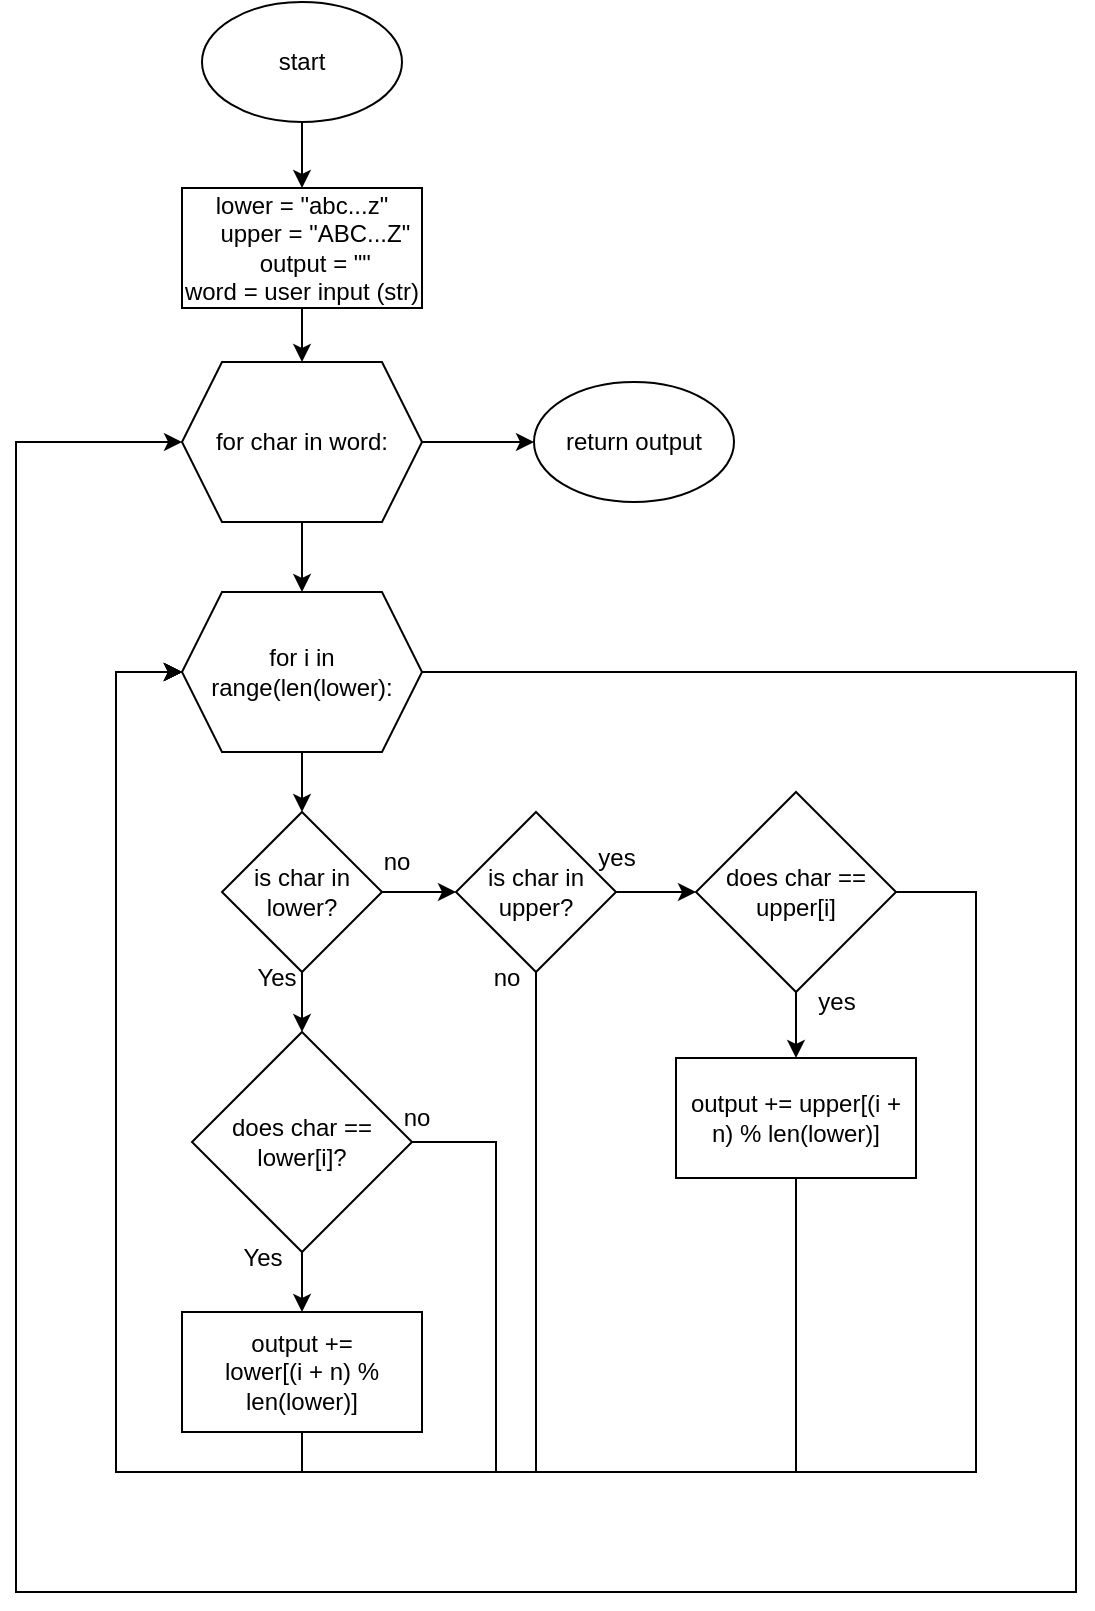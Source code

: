 <mxfile version="24.7.17">
  <diagram name="Page-1" id="BDMaca4tNWh2_gFdrc6Y">
    <mxGraphModel dx="472" dy="607" grid="1" gridSize="10" guides="1" tooltips="1" connect="1" arrows="1" fold="1" page="1" pageScale="1" pageWidth="850" pageHeight="1100" math="0" shadow="0">
      <root>
        <mxCell id="0" />
        <mxCell id="1" parent="0" />
        <mxCell id="cHG2QNLBliySzH62v2Su-18" style="edgeStyle=orthogonalEdgeStyle;rounded=0;orthogonalLoop=1;jettySize=auto;html=1;exitX=0.5;exitY=1;exitDx=0;exitDy=0;entryX=0;entryY=0.5;entryDx=0;entryDy=0;" parent="1" edge="1">
          <mxGeometry relative="1" as="geometry">
            <mxPoint x="140" y="650.0" as="targetPoint" />
            <Array as="points">
              <mxPoint x="200" y="810" />
              <mxPoint x="90" y="810" />
              <mxPoint x="90" y="650" />
            </Array>
          </mxGeometry>
        </mxCell>
        <mxCell id="Dd2x5SI80GlNWn_Gx7xL-3" value="" style="edgeStyle=orthogonalEdgeStyle;rounded=0;orthogonalLoop=1;jettySize=auto;html=1;" parent="1" source="Dd2x5SI80GlNWn_Gx7xL-1" target="Dd2x5SI80GlNWn_Gx7xL-2" edge="1">
          <mxGeometry relative="1" as="geometry" />
        </mxCell>
        <mxCell id="Dd2x5SI80GlNWn_Gx7xL-1" value="start" style="ellipse;whiteSpace=wrap;html=1;" parent="1" vertex="1">
          <mxGeometry x="153" y="95" width="100" height="60" as="geometry" />
        </mxCell>
        <mxCell id="Dd2x5SI80GlNWn_Gx7xL-5" value="" style="edgeStyle=orthogonalEdgeStyle;rounded=0;orthogonalLoop=1;jettySize=auto;html=1;" parent="1" source="Dd2x5SI80GlNWn_Gx7xL-2" target="Dd2x5SI80GlNWn_Gx7xL-4" edge="1">
          <mxGeometry relative="1" as="geometry" />
        </mxCell>
        <mxCell id="Dd2x5SI80GlNWn_Gx7xL-2" value="&lt;div&gt;lower = &quot;abc...z&quot;&lt;/div&gt;&lt;div&gt;&amp;nbsp; &amp;nbsp; upper = &quot;ABC...Z&quot;&lt;/div&gt;&lt;div&gt;&amp;nbsp; &amp;nbsp; output = &quot;&quot;&lt;/div&gt;&lt;div&gt;word = user input (str)&lt;/div&gt;" style="rounded=0;whiteSpace=wrap;html=1;" parent="1" vertex="1">
          <mxGeometry x="143" y="188" width="120" height="60" as="geometry" />
        </mxCell>
        <mxCell id="Dd2x5SI80GlNWn_Gx7xL-7" value="" style="edgeStyle=orthogonalEdgeStyle;rounded=0;orthogonalLoop=1;jettySize=auto;html=1;" parent="1" source="Dd2x5SI80GlNWn_Gx7xL-4" target="Dd2x5SI80GlNWn_Gx7xL-6" edge="1">
          <mxGeometry relative="1" as="geometry" />
        </mxCell>
        <mxCell id="Dd2x5SI80GlNWn_Gx7xL-41" value="" style="edgeStyle=orthogonalEdgeStyle;rounded=0;orthogonalLoop=1;jettySize=auto;html=1;" parent="1" source="Dd2x5SI80GlNWn_Gx7xL-4" target="Dd2x5SI80GlNWn_Gx7xL-40" edge="1">
          <mxGeometry relative="1" as="geometry" />
        </mxCell>
        <mxCell id="Dd2x5SI80GlNWn_Gx7xL-4" value="for char in word:" style="shape=hexagon;perimeter=hexagonPerimeter2;whiteSpace=wrap;html=1;fixedSize=1;rounded=0;" parent="1" vertex="1">
          <mxGeometry x="143" y="275" width="120" height="80" as="geometry" />
        </mxCell>
        <mxCell id="Dd2x5SI80GlNWn_Gx7xL-9" value="" style="edgeStyle=orthogonalEdgeStyle;rounded=0;orthogonalLoop=1;jettySize=auto;html=1;" parent="1" source="Dd2x5SI80GlNWn_Gx7xL-6" target="Dd2x5SI80GlNWn_Gx7xL-8" edge="1">
          <mxGeometry relative="1" as="geometry" />
        </mxCell>
        <mxCell id="Dd2x5SI80GlNWn_Gx7xL-37" style="edgeStyle=orthogonalEdgeStyle;rounded=0;orthogonalLoop=1;jettySize=auto;html=1;exitX=1;exitY=0.5;exitDx=0;exitDy=0;entryX=0;entryY=0.5;entryDx=0;entryDy=0;" parent="1" source="Dd2x5SI80GlNWn_Gx7xL-6" target="Dd2x5SI80GlNWn_Gx7xL-4" edge="1">
          <mxGeometry relative="1" as="geometry">
            <Array as="points">
              <mxPoint x="590" y="430" />
              <mxPoint x="590" y="890" />
              <mxPoint x="60" y="890" />
              <mxPoint x="60" y="315" />
            </Array>
          </mxGeometry>
        </mxCell>
        <mxCell id="Dd2x5SI80GlNWn_Gx7xL-6" value="for i in range(len(lower):" style="shape=hexagon;perimeter=hexagonPerimeter2;whiteSpace=wrap;html=1;fixedSize=1;rounded=0;" parent="1" vertex="1">
          <mxGeometry x="143" y="390" width="120" height="80" as="geometry" />
        </mxCell>
        <mxCell id="Dd2x5SI80GlNWn_Gx7xL-11" value="" style="edgeStyle=orthogonalEdgeStyle;rounded=0;orthogonalLoop=1;jettySize=auto;html=1;" parent="1" source="Dd2x5SI80GlNWn_Gx7xL-8" target="Dd2x5SI80GlNWn_Gx7xL-10" edge="1">
          <mxGeometry relative="1" as="geometry" />
        </mxCell>
        <mxCell id="Dd2x5SI80GlNWn_Gx7xL-22" value="" style="edgeStyle=orthogonalEdgeStyle;rounded=0;orthogonalLoop=1;jettySize=auto;html=1;" parent="1" source="Dd2x5SI80GlNWn_Gx7xL-8" target="Dd2x5SI80GlNWn_Gx7xL-21" edge="1">
          <mxGeometry relative="1" as="geometry" />
        </mxCell>
        <mxCell id="Dd2x5SI80GlNWn_Gx7xL-8" value="is char in&lt;br&gt;lower?" style="rhombus;whiteSpace=wrap;html=1;rounded=0;" parent="1" vertex="1">
          <mxGeometry x="163" y="500" width="80" height="80" as="geometry" />
        </mxCell>
        <mxCell id="Dd2x5SI80GlNWn_Gx7xL-14" value="" style="edgeStyle=orthogonalEdgeStyle;rounded=0;orthogonalLoop=1;jettySize=auto;html=1;" parent="1" source="Dd2x5SI80GlNWn_Gx7xL-10" target="Dd2x5SI80GlNWn_Gx7xL-13" edge="1">
          <mxGeometry relative="1" as="geometry" />
        </mxCell>
        <mxCell id="Dd2x5SI80GlNWn_Gx7xL-10" value="does char == lower[i]?" style="rhombus;whiteSpace=wrap;html=1;rounded=0;" parent="1" vertex="1">
          <mxGeometry x="148" y="610" width="110" height="110" as="geometry" />
        </mxCell>
        <mxCell id="Dd2x5SI80GlNWn_Gx7xL-12" value="Yes" style="text;html=1;align=center;verticalAlign=middle;resizable=0;points=[];autosize=1;strokeColor=none;fillColor=none;" parent="1" vertex="1">
          <mxGeometry x="170" y="568" width="40" height="30" as="geometry" />
        </mxCell>
        <mxCell id="Dd2x5SI80GlNWn_Gx7xL-16" style="edgeStyle=orthogonalEdgeStyle;rounded=0;orthogonalLoop=1;jettySize=auto;html=1;exitX=0.5;exitY=1;exitDx=0;exitDy=0;entryX=0;entryY=0.5;entryDx=0;entryDy=0;" parent="1" source="Dd2x5SI80GlNWn_Gx7xL-13" target="Dd2x5SI80GlNWn_Gx7xL-6" edge="1">
          <mxGeometry relative="1" as="geometry">
            <Array as="points">
              <mxPoint x="203" y="830" />
              <mxPoint x="110" y="830" />
              <mxPoint x="110" y="430" />
            </Array>
          </mxGeometry>
        </mxCell>
        <mxCell id="Dd2x5SI80GlNWn_Gx7xL-13" value="output += &lt;br&gt;lower[(i + n) % len(lower)]" style="whiteSpace=wrap;html=1;rounded=0;" parent="1" vertex="1">
          <mxGeometry x="143" y="750" width="120" height="60" as="geometry" />
        </mxCell>
        <mxCell id="Dd2x5SI80GlNWn_Gx7xL-15" value="Yes" style="text;html=1;align=center;verticalAlign=middle;resizable=0;points=[];autosize=1;strokeColor=none;fillColor=none;" parent="1" vertex="1">
          <mxGeometry x="163" y="708" width="40" height="30" as="geometry" />
        </mxCell>
        <mxCell id="Dd2x5SI80GlNWn_Gx7xL-17" style="edgeStyle=orthogonalEdgeStyle;rounded=0;orthogonalLoop=1;jettySize=auto;html=1;exitX=1;exitY=0.5;exitDx=0;exitDy=0;entryX=0;entryY=0.5;entryDx=0;entryDy=0;" parent="1" source="Dd2x5SI80GlNWn_Gx7xL-10" target="Dd2x5SI80GlNWn_Gx7xL-6" edge="1">
          <mxGeometry relative="1" as="geometry">
            <Array as="points">
              <mxPoint x="300" y="665" />
              <mxPoint x="300" y="830" />
              <mxPoint x="110" y="830" />
              <mxPoint x="110" y="430" />
            </Array>
          </mxGeometry>
        </mxCell>
        <mxCell id="Dd2x5SI80GlNWn_Gx7xL-18" value="no" style="text;html=1;align=center;verticalAlign=middle;resizable=0;points=[];autosize=1;strokeColor=none;fillColor=none;" parent="1" vertex="1">
          <mxGeometry x="240" y="638" width="40" height="30" as="geometry" />
        </mxCell>
        <mxCell id="Dd2x5SI80GlNWn_Gx7xL-28" value="" style="edgeStyle=orthogonalEdgeStyle;rounded=0;orthogonalLoop=1;jettySize=auto;html=1;" parent="1" source="Dd2x5SI80GlNWn_Gx7xL-21" target="Dd2x5SI80GlNWn_Gx7xL-27" edge="1">
          <mxGeometry relative="1" as="geometry" />
        </mxCell>
        <mxCell id="Dd2x5SI80GlNWn_Gx7xL-21" value="is char in upper?" style="rhombus;whiteSpace=wrap;html=1;rounded=0;" parent="1" vertex="1">
          <mxGeometry x="280" y="500" width="80" height="80" as="geometry" />
        </mxCell>
        <mxCell id="Dd2x5SI80GlNWn_Gx7xL-23" value="no" style="text;html=1;align=center;verticalAlign=middle;resizable=0;points=[];autosize=1;strokeColor=none;fillColor=none;" parent="1" vertex="1">
          <mxGeometry x="230" y="510" width="40" height="30" as="geometry" />
        </mxCell>
        <mxCell id="Dd2x5SI80GlNWn_Gx7xL-26" value="" style="edgeStyle=orthogonalEdgeStyle;rounded=0;orthogonalLoop=1;jettySize=auto;html=1;exitX=0.5;exitY=1;exitDx=0;exitDy=0;entryX=0;entryY=0.5;entryDx=0;entryDy=0;" parent="1" source="Dd2x5SI80GlNWn_Gx7xL-21" target="Dd2x5SI80GlNWn_Gx7xL-6" edge="1">
          <mxGeometry relative="1" as="geometry">
            <mxPoint x="320" y="580" as="sourcePoint" />
            <mxPoint x="140" y="430" as="targetPoint" />
            <Array as="points">
              <mxPoint x="320" y="830" />
              <mxPoint x="110" y="830" />
              <mxPoint x="110" y="430" />
            </Array>
          </mxGeometry>
        </mxCell>
        <mxCell id="Dd2x5SI80GlNWn_Gx7xL-25" value="no" style="text;html=1;align=center;verticalAlign=middle;resizable=0;points=[];autosize=1;strokeColor=none;fillColor=none;" parent="1" vertex="1">
          <mxGeometry x="285" y="568" width="40" height="30" as="geometry" />
        </mxCell>
        <mxCell id="Dd2x5SI80GlNWn_Gx7xL-33" value="" style="edgeStyle=orthogonalEdgeStyle;rounded=0;orthogonalLoop=1;jettySize=auto;html=1;" parent="1" source="Dd2x5SI80GlNWn_Gx7xL-27" target="Dd2x5SI80GlNWn_Gx7xL-32" edge="1">
          <mxGeometry relative="1" as="geometry" />
        </mxCell>
        <mxCell id="Dd2x5SI80GlNWn_Gx7xL-36" style="edgeStyle=orthogonalEdgeStyle;rounded=0;orthogonalLoop=1;jettySize=auto;html=1;exitX=1;exitY=0.5;exitDx=0;exitDy=0;entryX=0;entryY=0.5;entryDx=0;entryDy=0;" parent="1" source="Dd2x5SI80GlNWn_Gx7xL-27" target="Dd2x5SI80GlNWn_Gx7xL-6" edge="1">
          <mxGeometry relative="1" as="geometry">
            <Array as="points">
              <mxPoint x="540" y="540" />
              <mxPoint x="540" y="830" />
              <mxPoint x="110" y="830" />
              <mxPoint x="110" y="430" />
            </Array>
          </mxGeometry>
        </mxCell>
        <mxCell id="Dd2x5SI80GlNWn_Gx7xL-27" value="does char == upper[i]" style="rhombus;whiteSpace=wrap;html=1;rounded=0;" parent="1" vertex="1">
          <mxGeometry x="400" y="490" width="100" height="100" as="geometry" />
        </mxCell>
        <mxCell id="Dd2x5SI80GlNWn_Gx7xL-29" value="yes" style="text;html=1;align=center;verticalAlign=middle;resizable=0;points=[];autosize=1;strokeColor=none;fillColor=none;" parent="1" vertex="1">
          <mxGeometry x="340" y="508" width="40" height="30" as="geometry" />
        </mxCell>
        <mxCell id="Dd2x5SI80GlNWn_Gx7xL-35" style="edgeStyle=orthogonalEdgeStyle;rounded=0;orthogonalLoop=1;jettySize=auto;html=1;exitX=0.5;exitY=1;exitDx=0;exitDy=0;entryX=0;entryY=0.5;entryDx=0;entryDy=0;" parent="1" source="Dd2x5SI80GlNWn_Gx7xL-32" target="Dd2x5SI80GlNWn_Gx7xL-6" edge="1">
          <mxGeometry relative="1" as="geometry">
            <Array as="points">
              <mxPoint x="450" y="830" />
              <mxPoint x="110" y="830" />
              <mxPoint x="110" y="430" />
            </Array>
          </mxGeometry>
        </mxCell>
        <mxCell id="Dd2x5SI80GlNWn_Gx7xL-32" value="output += upper[(i + n) % len(lower)]" style="whiteSpace=wrap;html=1;rounded=0;" parent="1" vertex="1">
          <mxGeometry x="390" y="623" width="120" height="60" as="geometry" />
        </mxCell>
        <mxCell id="Dd2x5SI80GlNWn_Gx7xL-34" value="yes" style="text;html=1;align=center;verticalAlign=middle;resizable=0;points=[];autosize=1;strokeColor=none;fillColor=none;" parent="1" vertex="1">
          <mxGeometry x="450" y="580" width="40" height="30" as="geometry" />
        </mxCell>
        <mxCell id="Dd2x5SI80GlNWn_Gx7xL-40" value="return output" style="ellipse;whiteSpace=wrap;html=1;" parent="1" vertex="1">
          <mxGeometry x="319" y="285" width="100" height="60" as="geometry" />
        </mxCell>
      </root>
    </mxGraphModel>
  </diagram>
</mxfile>
